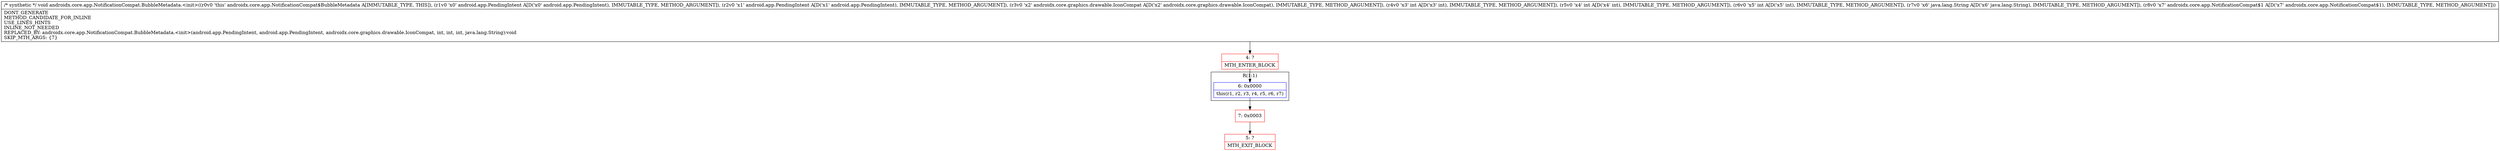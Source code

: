 digraph "CFG forandroidx.core.app.NotificationCompat.BubbleMetadata.\<init\>(Landroid\/app\/PendingIntent;Landroid\/app\/PendingIntent;Landroidx\/core\/graphics\/drawable\/IconCompat;IIILjava\/lang\/String;Landroidx\/core\/app\/NotificationCompat$1;)V" {
subgraph cluster_Region_569469245 {
label = "R(1:1)";
node [shape=record,color=blue];
Node_6 [shape=record,label="{6\:\ 0x0000|this(r1, r2, r3, r4, r5, r6, r7)\l}"];
}
Node_4 [shape=record,color=red,label="{4\:\ ?|MTH_ENTER_BLOCK\l}"];
Node_7 [shape=record,color=red,label="{7\:\ 0x0003}"];
Node_5 [shape=record,color=red,label="{5\:\ ?|MTH_EXIT_BLOCK\l}"];
MethodNode[shape=record,label="{\/* synthetic *\/ void androidx.core.app.NotificationCompat.BubbleMetadata.\<init\>((r0v0 'this' androidx.core.app.NotificationCompat$BubbleMetadata A[IMMUTABLE_TYPE, THIS]), (r1v0 'x0' android.app.PendingIntent A[D('x0' android.app.PendingIntent), IMMUTABLE_TYPE, METHOD_ARGUMENT]), (r2v0 'x1' android.app.PendingIntent A[D('x1' android.app.PendingIntent), IMMUTABLE_TYPE, METHOD_ARGUMENT]), (r3v0 'x2' androidx.core.graphics.drawable.IconCompat A[D('x2' androidx.core.graphics.drawable.IconCompat), IMMUTABLE_TYPE, METHOD_ARGUMENT]), (r4v0 'x3' int A[D('x3' int), IMMUTABLE_TYPE, METHOD_ARGUMENT]), (r5v0 'x4' int A[D('x4' int), IMMUTABLE_TYPE, METHOD_ARGUMENT]), (r6v0 'x5' int A[D('x5' int), IMMUTABLE_TYPE, METHOD_ARGUMENT]), (r7v0 'x6' java.lang.String A[D('x6' java.lang.String), IMMUTABLE_TYPE, METHOD_ARGUMENT]), (r8v0 'x7' androidx.core.app.NotificationCompat$1 A[D('x7' androidx.core.app.NotificationCompat$1), IMMUTABLE_TYPE, METHOD_ARGUMENT]))  | DONT_GENERATE\lMETHOD_CANDIDATE_FOR_INLINE\lUSE_LINES_HINTS\lINLINE_NOT_NEEDED\lREPLACED_BY: androidx.core.app.NotificationCompat.BubbleMetadata.\<init\>(android.app.PendingIntent, android.app.PendingIntent, androidx.core.graphics.drawable.IconCompat, int, int, int, java.lang.String):void\lSKIP_MTH_ARGS: \{7\}\l}"];
MethodNode -> Node_4;Node_6 -> Node_7;
Node_4 -> Node_6;
Node_7 -> Node_5;
}

